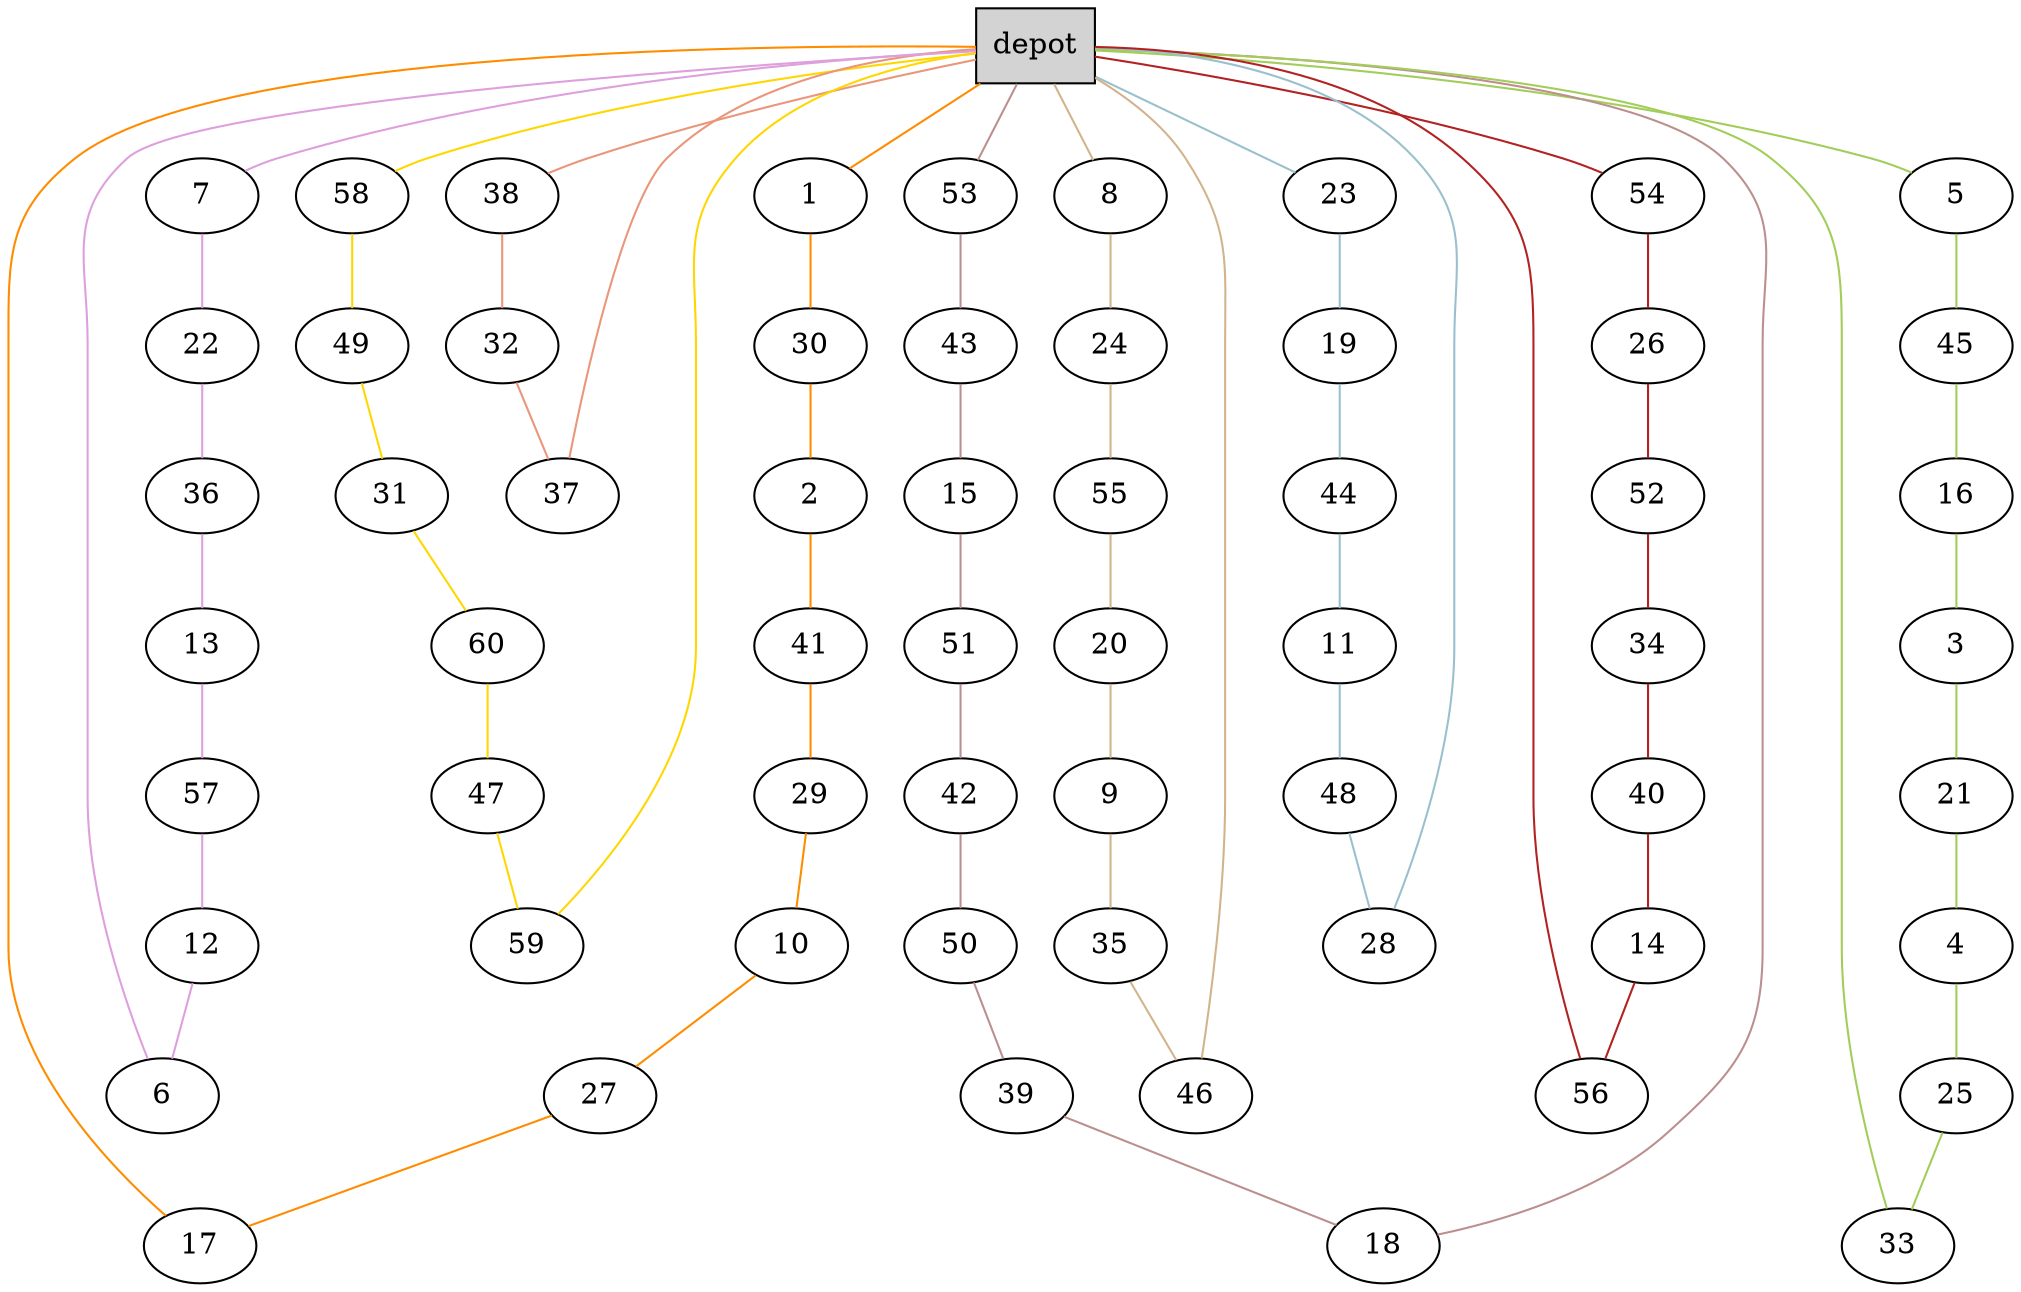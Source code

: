 graph G {
  0[shape = box, label = "depot", style = filled ];
  38[shape = ellipse];
  "0"--"38"[color = darksalmon];
  32[shape = ellipse];
  "38"--"32"[color = darksalmon];
  37[shape = ellipse];
  "32"--"37"[color = darksalmon];
  "37"--"0"[color = darksalmon];
  58[shape = ellipse];
  "0"--"58"[color = gold];
  49[shape = ellipse];
  "58"--"49"[color = gold];
  31[shape = ellipse];
  "49"--"31"[color = gold];
  60[shape = ellipse];
  "31"--"60"[color = gold];
  47[shape = ellipse];
  "60"--"47"[color = gold];
  59[shape = ellipse];
  "47"--"59"[color = gold];
  "59"--"0"[color = gold];
  7[shape = ellipse];
  "0"--"7"[color = plum];
  22[shape = ellipse];
  "7"--"22"[color = plum];
  36[shape = ellipse];
  "22"--"36"[color = plum];
  13[shape = ellipse];
  "36"--"13"[color = plum];
  57[shape = ellipse];
  "13"--"57"[color = plum];
  12[shape = ellipse];
  "57"--"12"[color = plum];
  6[shape = ellipse];
  "12"--"6"[color = plum];
  "6"--"0"[color = plum];
  8[shape = ellipse];
  "0"--"8"[color = tan];
  24[shape = ellipse];
  "8"--"24"[color = tan];
  55[shape = ellipse];
  "24"--"55"[color = tan];
  20[shape = ellipse];
  "55"--"20"[color = tan];
  9[shape = ellipse];
  "20"--"9"[color = tan];
  35[shape = ellipse];
  "9"--"35"[color = tan];
  46[shape = ellipse];
  "35"--"46"[color = tan];
  "46"--"0"[color = tan];
  1[shape = ellipse];
  "0"--"1"[color = darkorange];
  30[shape = ellipse];
  "1"--"30"[color = darkorange];
  2[shape = ellipse];
  "30"--"2"[color = darkorange];
  41[shape = ellipse];
  "2"--"41"[color = darkorange];
  29[shape = ellipse];
  "41"--"29"[color = darkorange];
  10[shape = ellipse];
  "29"--"10"[color = darkorange];
  27[shape = ellipse];
  "10"--"27"[color = darkorange];
  17[shape = ellipse];
  "27"--"17"[color = darkorange];
  "17"--"0"[color = darkorange];
  53[shape = ellipse];
  "0"--"53"[color = rosybrown];
  43[shape = ellipse];
  "53"--"43"[color = rosybrown];
  15[shape = ellipse];
  "43"--"15"[color = rosybrown];
  51[shape = ellipse];
  "15"--"51"[color = rosybrown];
  42[shape = ellipse];
  "51"--"42"[color = rosybrown];
  50[shape = ellipse];
  "42"--"50"[color = rosybrown];
  39[shape = ellipse];
  "50"--"39"[color = rosybrown];
  18[shape = ellipse];
  "39"--"18"[color = rosybrown];
  "18"--"0"[color = rosybrown];
  5[shape = ellipse];
  "0"--"5"[color = darkolivegreen3];
  45[shape = ellipse];
  "5"--"45"[color = darkolivegreen3];
  16[shape = ellipse];
  "45"--"16"[color = darkolivegreen3];
  3[shape = ellipse];
  "16"--"3"[color = darkolivegreen3];
  21[shape = ellipse];
  "3"--"21"[color = darkolivegreen3];
  4[shape = ellipse];
  "21"--"4"[color = darkolivegreen3];
  25[shape = ellipse];
  "4"--"25"[color = darkolivegreen3];
  33[shape = ellipse];
  "25"--"33"[color = darkolivegreen3];
  "33"--"0"[color = darkolivegreen3];
  23[shape = ellipse];
  "0"--"23"[color = lightblue3];
  19[shape = ellipse];
  "23"--"19"[color = lightblue3];
  44[shape = ellipse];
  "19"--"44"[color = lightblue3];
  11[shape = ellipse];
  "44"--"11"[color = lightblue3];
  48[shape = ellipse];
  "11"--"48"[color = lightblue3];
  28[shape = ellipse];
  "48"--"28"[color = lightblue3];
  "28"--"0"[color = lightblue3];
  54[shape = ellipse];
  "0"--"54"[color = firebrick];
  26[shape = ellipse];
  "54"--"26"[color = firebrick];
  52[shape = ellipse];
  "26"--"52"[color = firebrick];
  34[shape = ellipse];
  "52"--"34"[color = firebrick];
  40[shape = ellipse];
  "34"--"40"[color = firebrick];
  14[shape = ellipse];
  "40"--"14"[color = firebrick];
  56[shape = ellipse];
  "14"--"56"[color = firebrick];
  "56"--"0"[color = firebrick];
}
